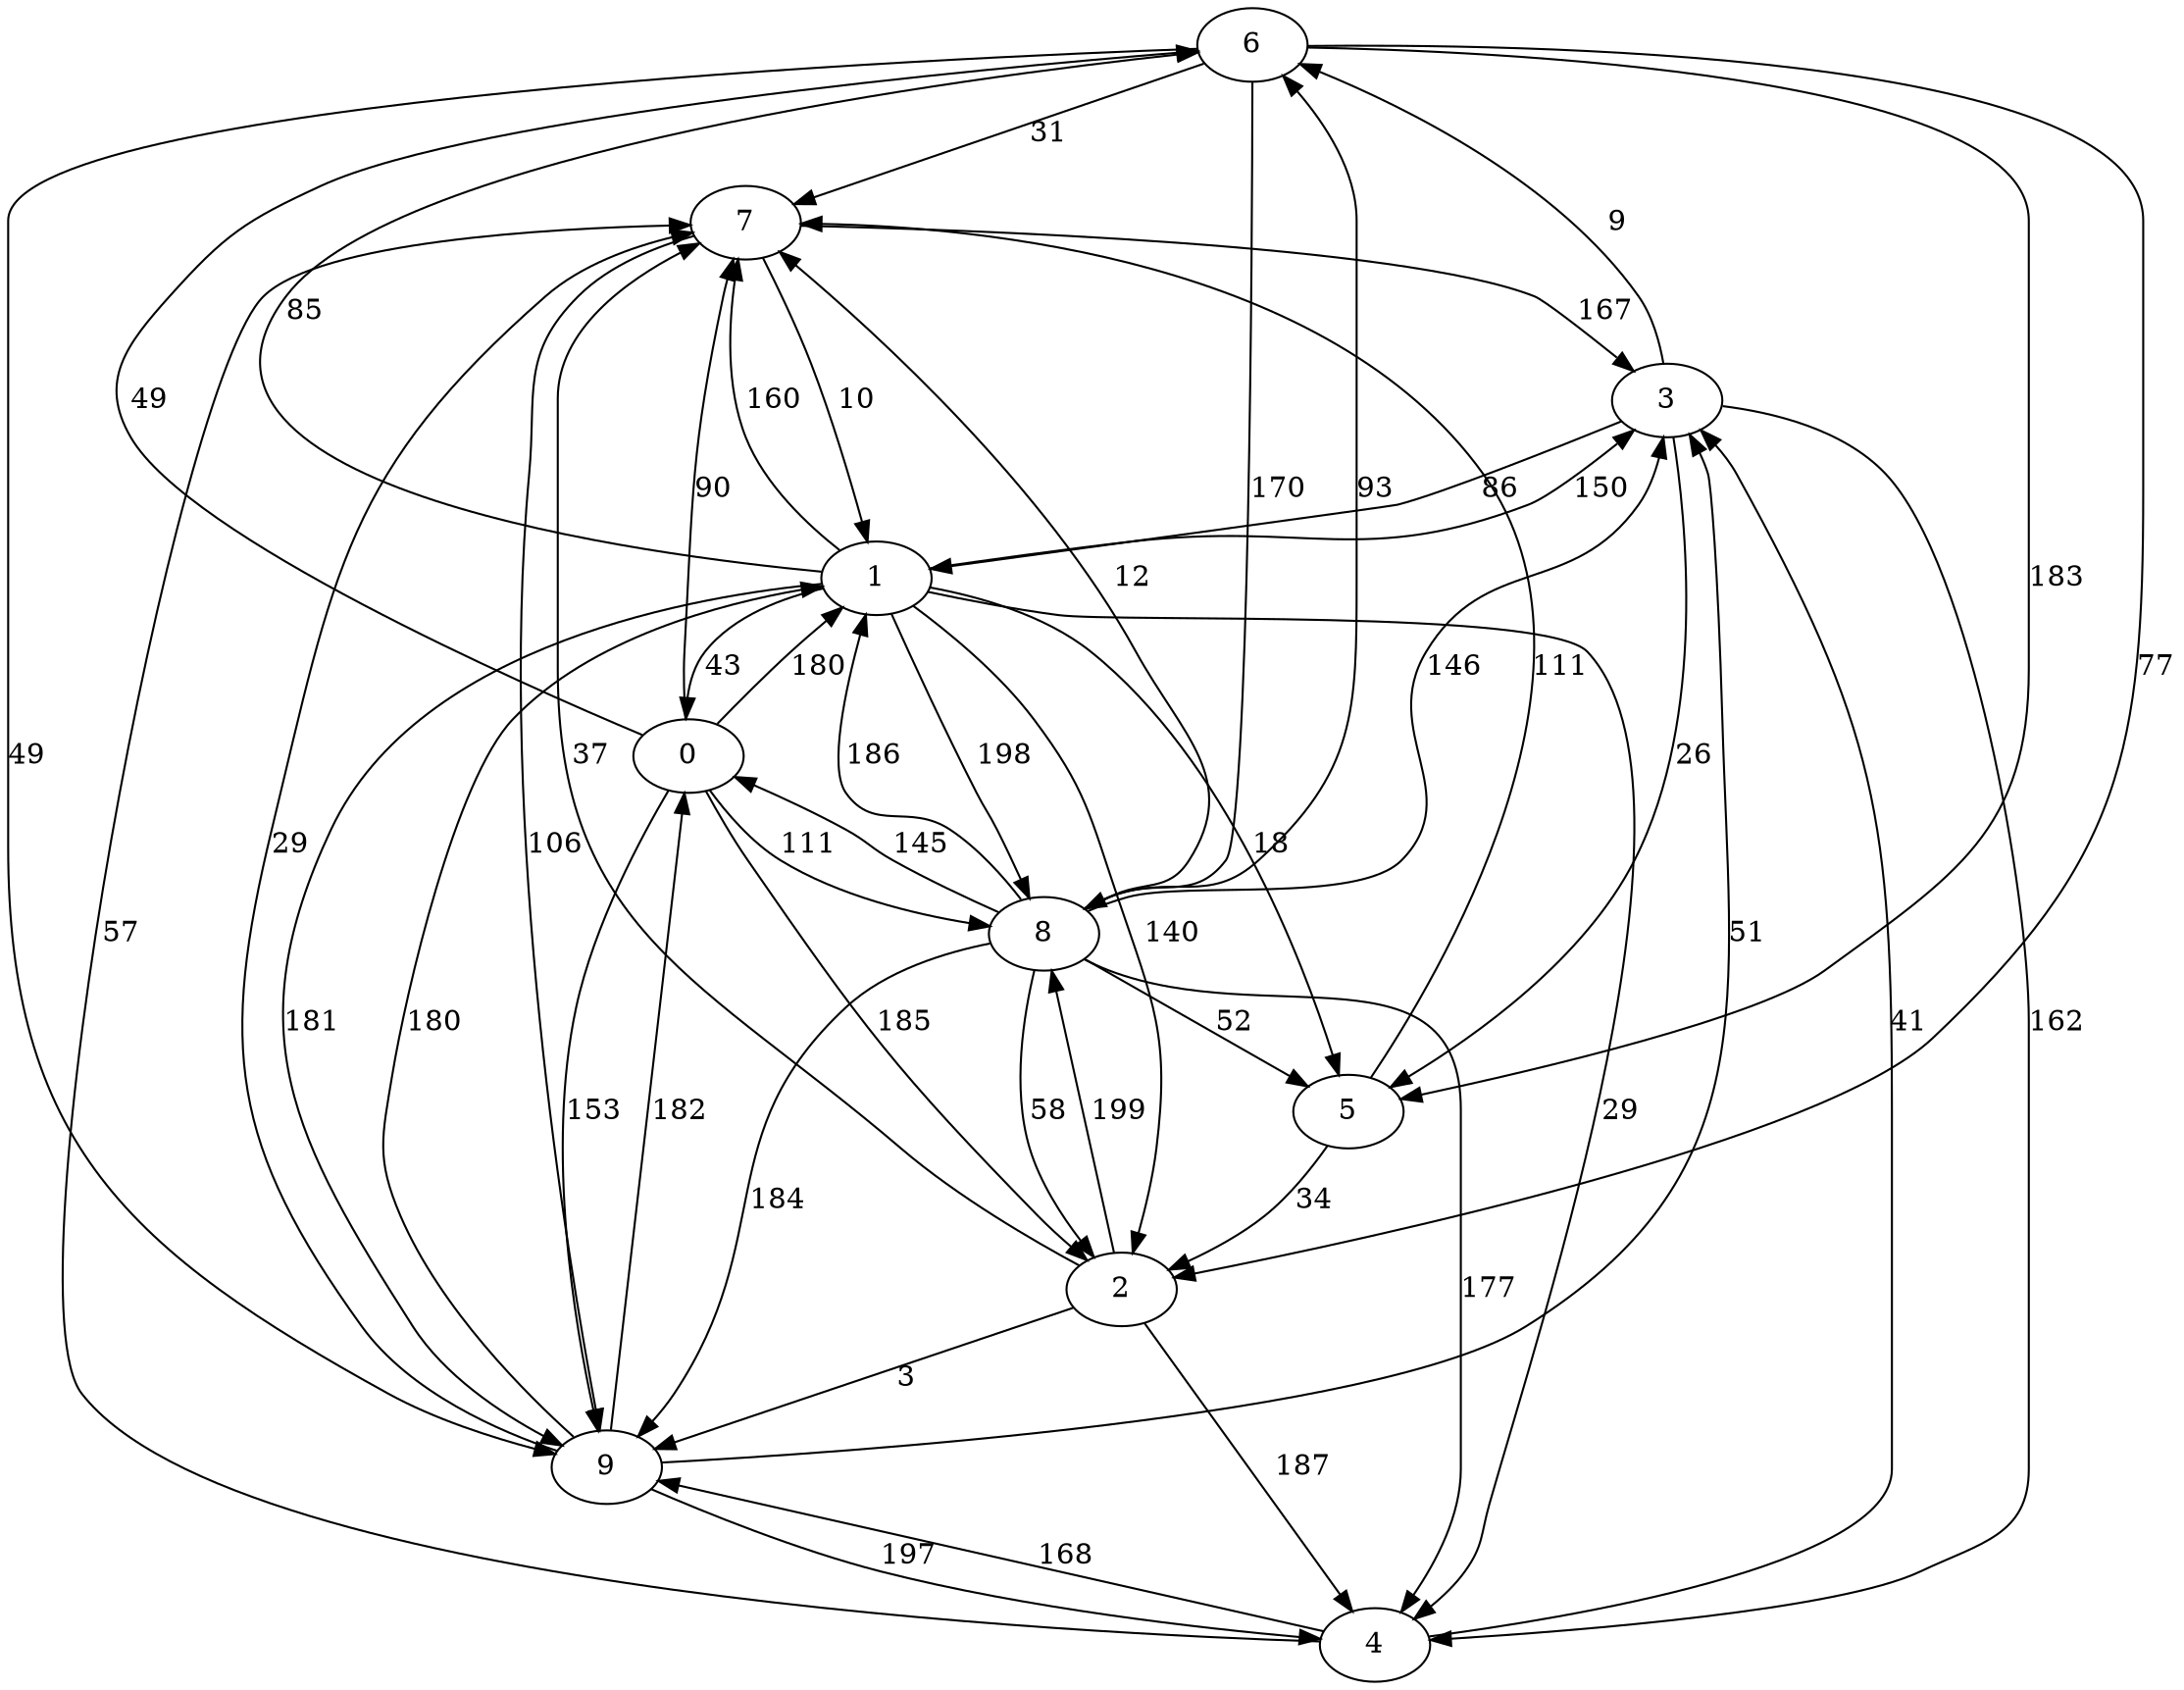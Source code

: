 digraph {
	6 -> 7 [ label=31  ];
	7 -> 3 [ label=167  ];
	3 -> 5 [ label=26  ];
	5 -> 2 [ label=34  ];
	2 -> 8 [ label=199  ];
	8 -> 4 [ label=177  ];
	4 -> 9 [ label=168  ];
	9 -> 1 [ label=180  ];
	1 -> 0 [ label=43  ];
	0 -> 6 [ label=49  ];
	7 -> 1 [ label=10  ];
	6 -> 2 [ label=77  ];
	3 -> 1 [ label=86  ];
	0 -> 2 [ label=185  ];
	8 -> 0 [ label=145  ];
	9 -> 0 [ label=182  ];
	5 -> 7 [ label=111  ];
	1 -> 6 [ label=85  ];
	3 -> 4 [ label=162  ];
	7 -> 9 [ label=106  ];
	8 -> 1 [ label=186  ];
	1 -> 4 [ label=29  ];
	9 -> 7 [ label=29  ];
	1 -> 9 [ label=181  ];
	1 -> 8 [ label=198  ];
	2 -> 7 [ label=37  ];
	8 -> 7 [ label=12  ];
	0 -> 8 [ label=111  ];
	1 -> 2 [ label=140  ];
	9 -> 4 [ label=197  ];
	9 -> 3 [ label=51  ];
	8 -> 9 [ label=184  ];
	6 -> 8 [ label=170  ];
	1 -> 3 [ label=150  ];
	8 -> 5 [ label=52  ];
	1 -> 5 [ label=18  ];
	1 -> 7 [ label=160  ];
	8 -> 2 [ label=58  ];
	2 -> 9 [ label=3  ];
	0 -> 1 [ label=180  ];
	8 -> 3 [ label=146  ];
	2 -> 4 [ label=187  ];
	6 -> 5 [ label=183  ];
	3 -> 6 [ label=9  ];
	4 -> 7 [ label=57  ];
	0 -> 9 [ label=153  ];
	8 -> 6 [ label=93  ];
	0 -> 7 [ label=90  ];
	6 -> 9 [ label=49  ];
	4 -> 3 [ label=41  ];
}
